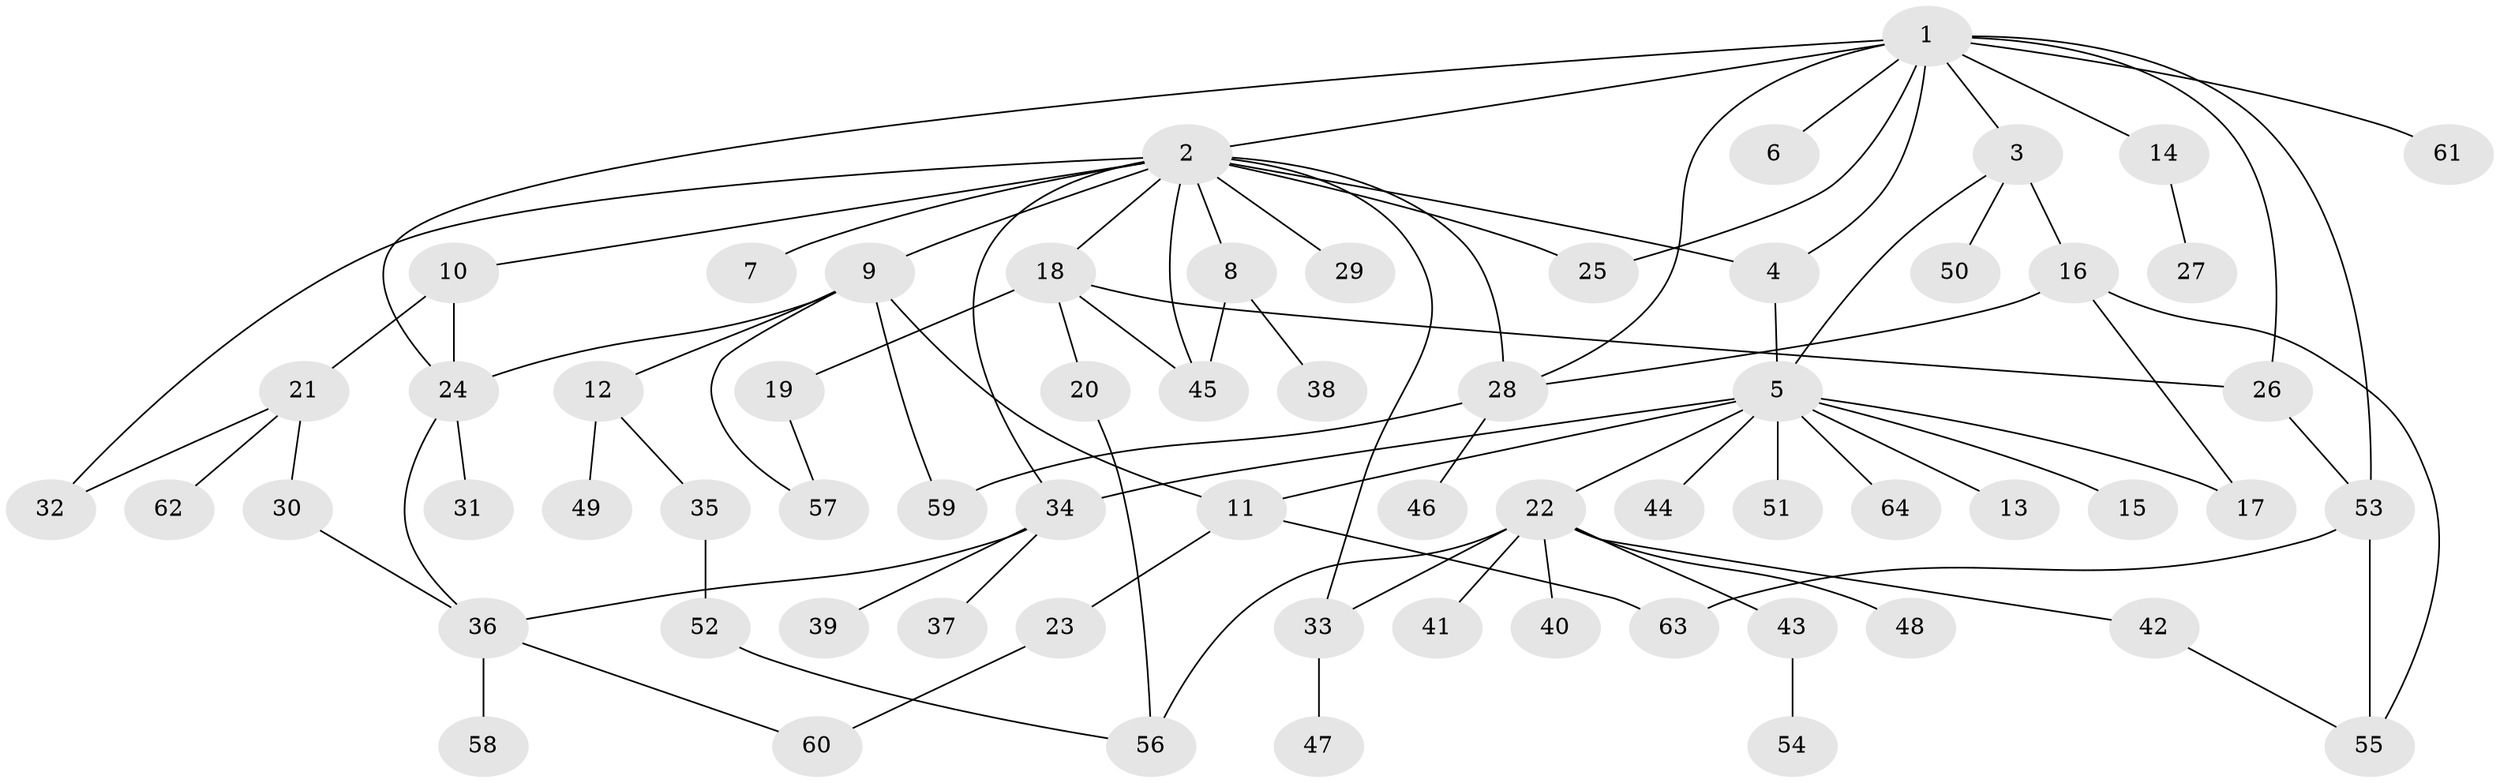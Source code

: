 // Generated by graph-tools (version 1.1) at 2025/25/03/09/25 03:25:55]
// undirected, 64 vertices, 89 edges
graph export_dot {
graph [start="1"]
  node [color=gray90,style=filled];
  1;
  2;
  3;
  4;
  5;
  6;
  7;
  8;
  9;
  10;
  11;
  12;
  13;
  14;
  15;
  16;
  17;
  18;
  19;
  20;
  21;
  22;
  23;
  24;
  25;
  26;
  27;
  28;
  29;
  30;
  31;
  32;
  33;
  34;
  35;
  36;
  37;
  38;
  39;
  40;
  41;
  42;
  43;
  44;
  45;
  46;
  47;
  48;
  49;
  50;
  51;
  52;
  53;
  54;
  55;
  56;
  57;
  58;
  59;
  60;
  61;
  62;
  63;
  64;
  1 -- 2;
  1 -- 3;
  1 -- 4;
  1 -- 6;
  1 -- 14;
  1 -- 24;
  1 -- 25;
  1 -- 26;
  1 -- 28;
  1 -- 53;
  1 -- 61;
  2 -- 4;
  2 -- 7;
  2 -- 8;
  2 -- 9;
  2 -- 10;
  2 -- 18;
  2 -- 25;
  2 -- 28;
  2 -- 29;
  2 -- 32;
  2 -- 33;
  2 -- 34;
  2 -- 45;
  3 -- 5;
  3 -- 16;
  3 -- 50;
  4 -- 5;
  5 -- 11;
  5 -- 13;
  5 -- 15;
  5 -- 17;
  5 -- 22;
  5 -- 34;
  5 -- 44;
  5 -- 51;
  5 -- 64;
  8 -- 38;
  8 -- 45;
  9 -- 11;
  9 -- 12;
  9 -- 24;
  9 -- 57;
  9 -- 59;
  10 -- 21;
  10 -- 24;
  11 -- 23;
  11 -- 63;
  12 -- 35;
  12 -- 49;
  14 -- 27;
  16 -- 17;
  16 -- 28;
  16 -- 55;
  18 -- 19;
  18 -- 20;
  18 -- 26;
  18 -- 45;
  19 -- 57;
  20 -- 56;
  21 -- 30;
  21 -- 32;
  21 -- 62;
  22 -- 33;
  22 -- 40;
  22 -- 41;
  22 -- 42;
  22 -- 43;
  22 -- 48;
  22 -- 56;
  23 -- 60;
  24 -- 31;
  24 -- 36;
  26 -- 53;
  28 -- 46;
  28 -- 59;
  30 -- 36;
  33 -- 47;
  34 -- 36;
  34 -- 37;
  34 -- 39;
  35 -- 52;
  36 -- 58;
  36 -- 60;
  42 -- 55;
  43 -- 54;
  52 -- 56;
  53 -- 55;
  53 -- 63;
}
